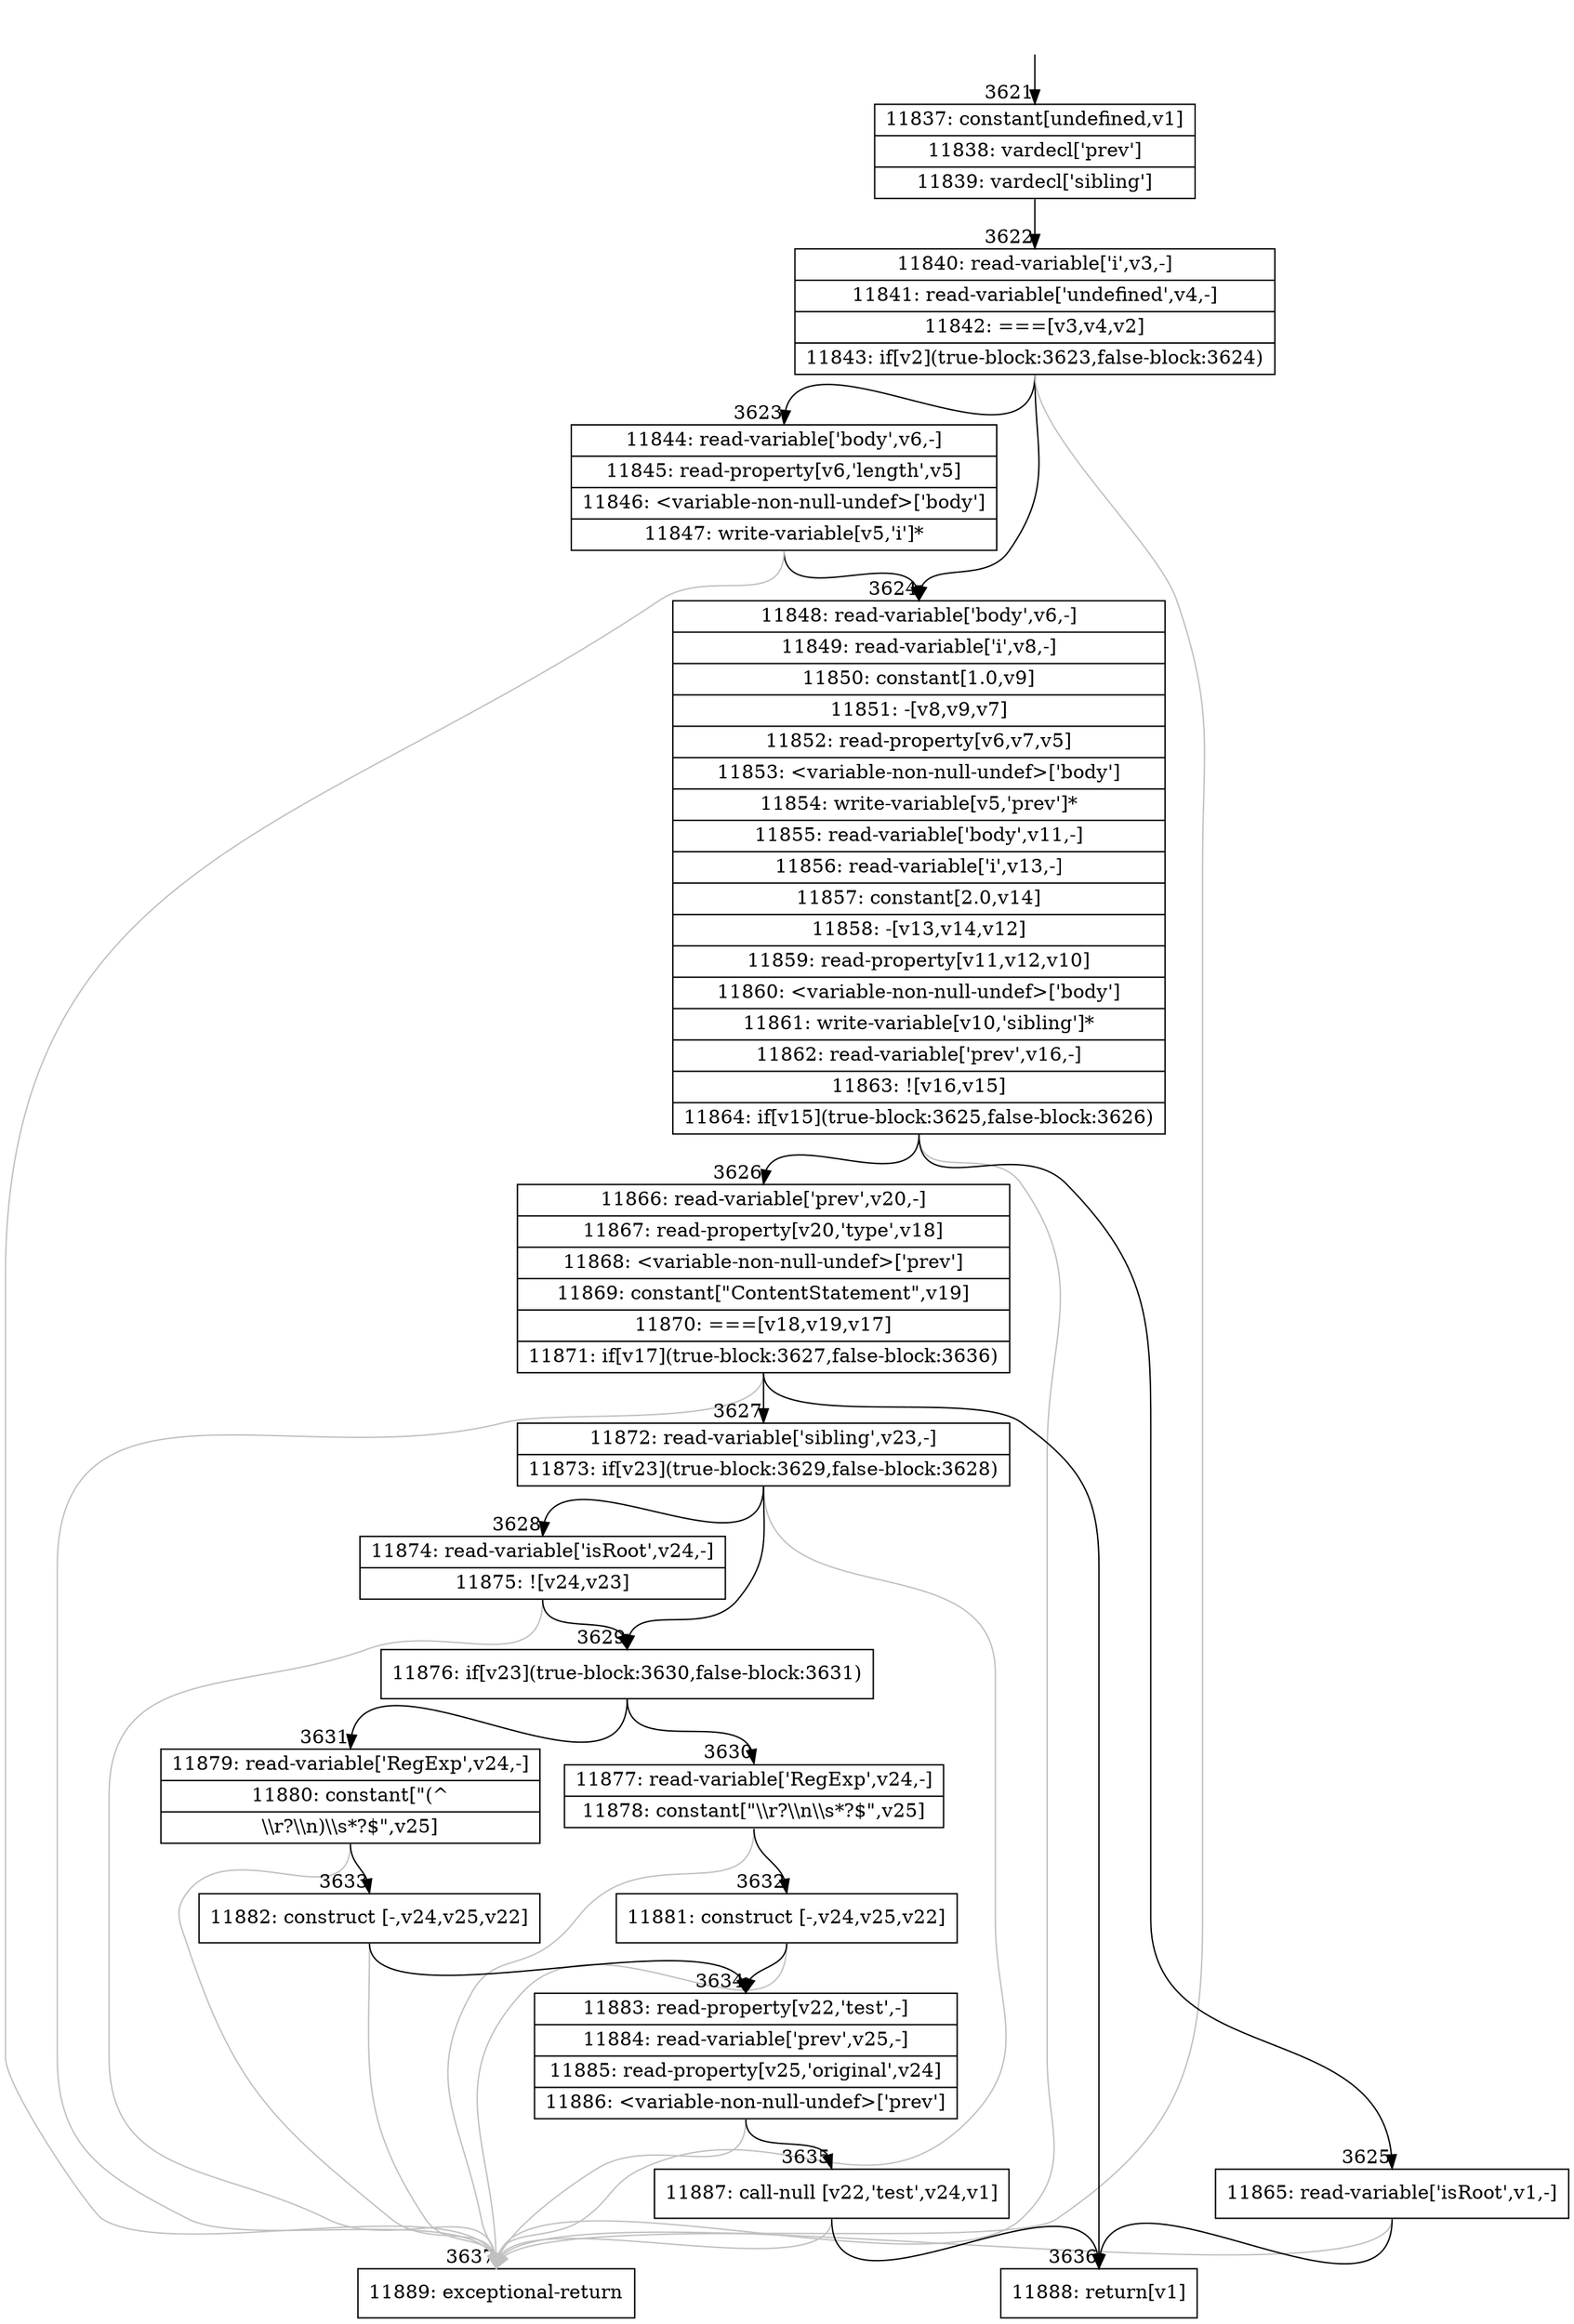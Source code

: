 digraph {
rankdir="TD"
BB_entry132[shape=none,label=""];
BB_entry132 -> BB3621 [tailport=s, headport=n, headlabel="    3621"]
BB3621 [shape=record label="{11837: constant[undefined,v1]|11838: vardecl['prev']|11839: vardecl['sibling']}" ] 
BB3621 -> BB3622 [tailport=s, headport=n, headlabel="      3622"]
BB3622 [shape=record label="{11840: read-variable['i',v3,-]|11841: read-variable['undefined',v4,-]|11842: ===[v3,v4,v2]|11843: if[v2](true-block:3623,false-block:3624)}" ] 
BB3622 -> BB3623 [tailport=s, headport=n, headlabel="      3623"]
BB3622 -> BB3624 [tailport=s, headport=n, headlabel="      3624"]
BB3622 -> BB3637 [tailport=s, headport=n, color=gray, headlabel="      3637"]
BB3623 [shape=record label="{11844: read-variable['body',v6,-]|11845: read-property[v6,'length',v5]|11846: \<variable-non-null-undef\>['body']|11847: write-variable[v5,'i']*}" ] 
BB3623 -> BB3624 [tailport=s, headport=n]
BB3623 -> BB3637 [tailport=s, headport=n, color=gray]
BB3624 [shape=record label="{11848: read-variable['body',v6,-]|11849: read-variable['i',v8,-]|11850: constant[1.0,v9]|11851: -[v8,v9,v7]|11852: read-property[v6,v7,v5]|11853: \<variable-non-null-undef\>['body']|11854: write-variable[v5,'prev']*|11855: read-variable['body',v11,-]|11856: read-variable['i',v13,-]|11857: constant[2.0,v14]|11858: -[v13,v14,v12]|11859: read-property[v11,v12,v10]|11860: \<variable-non-null-undef\>['body']|11861: write-variable[v10,'sibling']*|11862: read-variable['prev',v16,-]|11863: ![v16,v15]|11864: if[v15](true-block:3625,false-block:3626)}" ] 
BB3624 -> BB3625 [tailport=s, headport=n, headlabel="      3625"]
BB3624 -> BB3626 [tailport=s, headport=n, headlabel="      3626"]
BB3624 -> BB3637 [tailport=s, headport=n, color=gray]
BB3625 [shape=record label="{11865: read-variable['isRoot',v1,-]}" ] 
BB3625 -> BB3636 [tailport=s, headport=n, headlabel="      3636"]
BB3625 -> BB3637 [tailport=s, headport=n, color=gray]
BB3626 [shape=record label="{11866: read-variable['prev',v20,-]|11867: read-property[v20,'type',v18]|11868: \<variable-non-null-undef\>['prev']|11869: constant[\"ContentStatement\",v19]|11870: ===[v18,v19,v17]|11871: if[v17](true-block:3627,false-block:3636)}" ] 
BB3626 -> BB3627 [tailport=s, headport=n, headlabel="      3627"]
BB3626 -> BB3636 [tailport=s, headport=n]
BB3626 -> BB3637 [tailport=s, headport=n, color=gray]
BB3627 [shape=record label="{11872: read-variable['sibling',v23,-]|11873: if[v23](true-block:3629,false-block:3628)}" ] 
BB3627 -> BB3629 [tailport=s, headport=n, headlabel="      3629"]
BB3627 -> BB3628 [tailport=s, headport=n, headlabel="      3628"]
BB3627 -> BB3637 [tailport=s, headport=n, color=gray]
BB3628 [shape=record label="{11874: read-variable['isRoot',v24,-]|11875: ![v24,v23]}" ] 
BB3628 -> BB3629 [tailport=s, headport=n]
BB3628 -> BB3637 [tailport=s, headport=n, color=gray]
BB3629 [shape=record label="{11876: if[v23](true-block:3630,false-block:3631)}" ] 
BB3629 -> BB3630 [tailport=s, headport=n, headlabel="      3630"]
BB3629 -> BB3631 [tailport=s, headport=n, headlabel="      3631"]
BB3630 [shape=record label="{11877: read-variable['RegExp',v24,-]|11878: constant[\"\\\\r?\\\\n\\\\s*?$\",v25]}" ] 
BB3630 -> BB3632 [tailport=s, headport=n, headlabel="      3632"]
BB3630 -> BB3637 [tailport=s, headport=n, color=gray]
BB3631 [shape=record label="{11879: read-variable['RegExp',v24,-]|11880: constant[\"(^|\\\\r?\\\\n)\\\\s*?$\",v25]}" ] 
BB3631 -> BB3633 [tailport=s, headport=n, headlabel="      3633"]
BB3631 -> BB3637 [tailport=s, headport=n, color=gray]
BB3632 [shape=record label="{11881: construct [-,v24,v25,v22]}" ] 
BB3632 -> BB3634 [tailport=s, headport=n, headlabel="      3634"]
BB3632 -> BB3637 [tailport=s, headport=n, color=gray]
BB3633 [shape=record label="{11882: construct [-,v24,v25,v22]}" ] 
BB3633 -> BB3634 [tailport=s, headport=n]
BB3633 -> BB3637 [tailport=s, headport=n, color=gray]
BB3634 [shape=record label="{11883: read-property[v22,'test',-]|11884: read-variable['prev',v25,-]|11885: read-property[v25,'original',v24]|11886: \<variable-non-null-undef\>['prev']}" ] 
BB3634 -> BB3635 [tailport=s, headport=n, headlabel="      3635"]
BB3634 -> BB3637 [tailport=s, headport=n, color=gray]
BB3635 [shape=record label="{11887: call-null [v22,'test',v24,v1]}" ] 
BB3635 -> BB3636 [tailport=s, headport=n]
BB3635 -> BB3637 [tailport=s, headport=n, color=gray]
BB3636 [shape=record label="{11888: return[v1]}" ] 
BB3637 [shape=record label="{11889: exceptional-return}" ] 
//#$~ 1723
}
